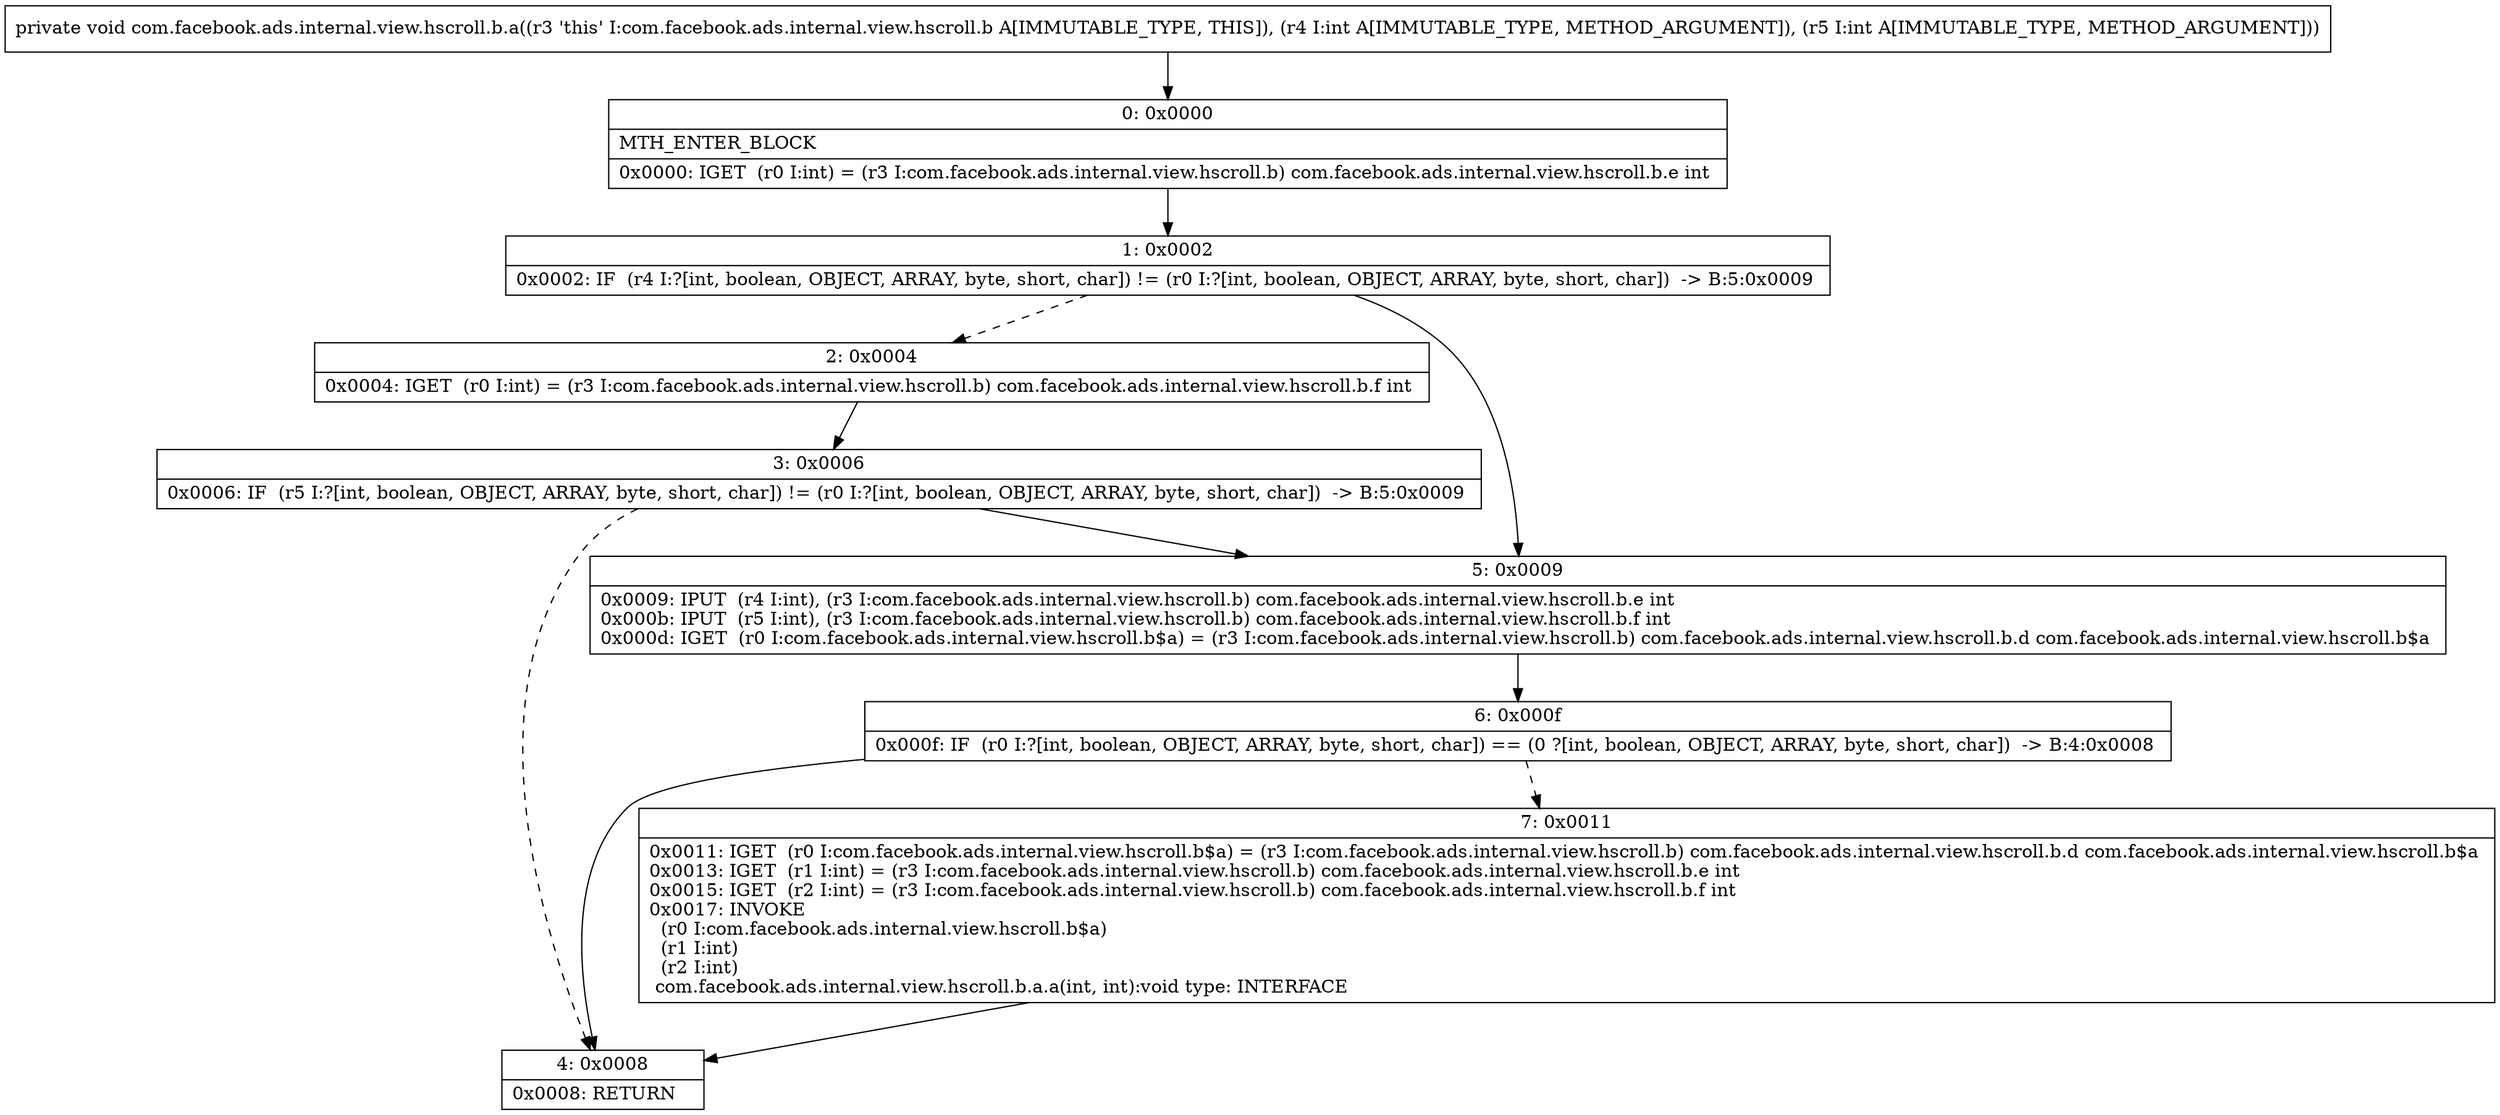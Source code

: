 digraph "CFG forcom.facebook.ads.internal.view.hscroll.b.a(II)V" {
Node_0 [shape=record,label="{0\:\ 0x0000|MTH_ENTER_BLOCK\l|0x0000: IGET  (r0 I:int) = (r3 I:com.facebook.ads.internal.view.hscroll.b) com.facebook.ads.internal.view.hscroll.b.e int \l}"];
Node_1 [shape=record,label="{1\:\ 0x0002|0x0002: IF  (r4 I:?[int, boolean, OBJECT, ARRAY, byte, short, char]) != (r0 I:?[int, boolean, OBJECT, ARRAY, byte, short, char])  \-\> B:5:0x0009 \l}"];
Node_2 [shape=record,label="{2\:\ 0x0004|0x0004: IGET  (r0 I:int) = (r3 I:com.facebook.ads.internal.view.hscroll.b) com.facebook.ads.internal.view.hscroll.b.f int \l}"];
Node_3 [shape=record,label="{3\:\ 0x0006|0x0006: IF  (r5 I:?[int, boolean, OBJECT, ARRAY, byte, short, char]) != (r0 I:?[int, boolean, OBJECT, ARRAY, byte, short, char])  \-\> B:5:0x0009 \l}"];
Node_4 [shape=record,label="{4\:\ 0x0008|0x0008: RETURN   \l}"];
Node_5 [shape=record,label="{5\:\ 0x0009|0x0009: IPUT  (r4 I:int), (r3 I:com.facebook.ads.internal.view.hscroll.b) com.facebook.ads.internal.view.hscroll.b.e int \l0x000b: IPUT  (r5 I:int), (r3 I:com.facebook.ads.internal.view.hscroll.b) com.facebook.ads.internal.view.hscroll.b.f int \l0x000d: IGET  (r0 I:com.facebook.ads.internal.view.hscroll.b$a) = (r3 I:com.facebook.ads.internal.view.hscroll.b) com.facebook.ads.internal.view.hscroll.b.d com.facebook.ads.internal.view.hscroll.b$a \l}"];
Node_6 [shape=record,label="{6\:\ 0x000f|0x000f: IF  (r0 I:?[int, boolean, OBJECT, ARRAY, byte, short, char]) == (0 ?[int, boolean, OBJECT, ARRAY, byte, short, char])  \-\> B:4:0x0008 \l}"];
Node_7 [shape=record,label="{7\:\ 0x0011|0x0011: IGET  (r0 I:com.facebook.ads.internal.view.hscroll.b$a) = (r3 I:com.facebook.ads.internal.view.hscroll.b) com.facebook.ads.internal.view.hscroll.b.d com.facebook.ads.internal.view.hscroll.b$a \l0x0013: IGET  (r1 I:int) = (r3 I:com.facebook.ads.internal.view.hscroll.b) com.facebook.ads.internal.view.hscroll.b.e int \l0x0015: IGET  (r2 I:int) = (r3 I:com.facebook.ads.internal.view.hscroll.b) com.facebook.ads.internal.view.hscroll.b.f int \l0x0017: INVOKE  \l  (r0 I:com.facebook.ads.internal.view.hscroll.b$a)\l  (r1 I:int)\l  (r2 I:int)\l com.facebook.ads.internal.view.hscroll.b.a.a(int, int):void type: INTERFACE \l}"];
MethodNode[shape=record,label="{private void com.facebook.ads.internal.view.hscroll.b.a((r3 'this' I:com.facebook.ads.internal.view.hscroll.b A[IMMUTABLE_TYPE, THIS]), (r4 I:int A[IMMUTABLE_TYPE, METHOD_ARGUMENT]), (r5 I:int A[IMMUTABLE_TYPE, METHOD_ARGUMENT])) }"];
MethodNode -> Node_0;
Node_0 -> Node_1;
Node_1 -> Node_2[style=dashed];
Node_1 -> Node_5;
Node_2 -> Node_3;
Node_3 -> Node_4[style=dashed];
Node_3 -> Node_5;
Node_5 -> Node_6;
Node_6 -> Node_4;
Node_6 -> Node_7[style=dashed];
Node_7 -> Node_4;
}

